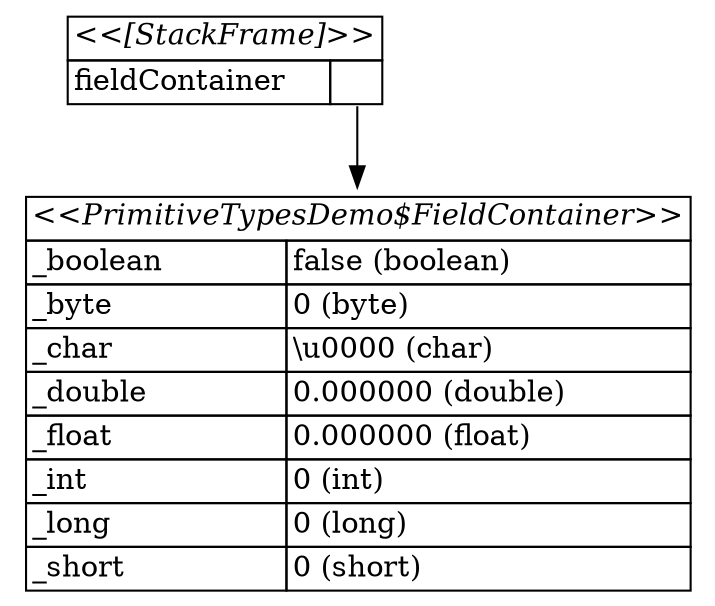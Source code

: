 digraph ObjectDiagram {
  node [shape=plaintext]
  _0f07b6f2a31cbd2e26428c51e8660b0dffe6e352 [label=<<table border="0" cellborder="1" cellspacing="0">
    <th><td colspan="2"><i>&lt;&lt;[StackFrame]&gt;&gt;</i></td></th>
    <tr><td align="left">fieldContainer</td><td align="left" port="fieldContainer"></td></tr>
  </table>>]
  _2fef72d9b67610cd01efc7ea05b854fb8c5e3ceb [label=<<table border="0" cellborder="1" cellspacing="0">
    <th><td colspan="2"><i>&lt;&lt;PrimitiveTypesDemo$FieldContainer&gt;&gt;</i></td></th>
    <tr><td align="left">_boolean</td><td align="left" port="_boolean">false (boolean)</td></tr>
    <tr><td align="left">_byte</td><td align="left" port="_byte">0 (byte)</td></tr>
    <tr><td align="left">_char</td><td align="left" port="_char">\u0000 (char)</td></tr>
    <tr><td align="left">_double</td><td align="left" port="_double">0.000000 (double)</td></tr>
    <tr><td align="left">_float</td><td align="left" port="_float">0.000000 (float)</td></tr>
    <tr><td align="left">_int</td><td align="left" port="_int">0 (int)</td></tr>
    <tr><td align="left">_long</td><td align="left" port="_long">0 (long)</td></tr>
    <tr><td align="left">_short</td><td align="left" port="_short">0 (short)</td></tr>
  </table>>]
  _0f07b6f2a31cbd2e26428c51e8660b0dffe6e352:fieldContainer -> _2fef72d9b67610cd01efc7ea05b854fb8c5e3ceb
}
